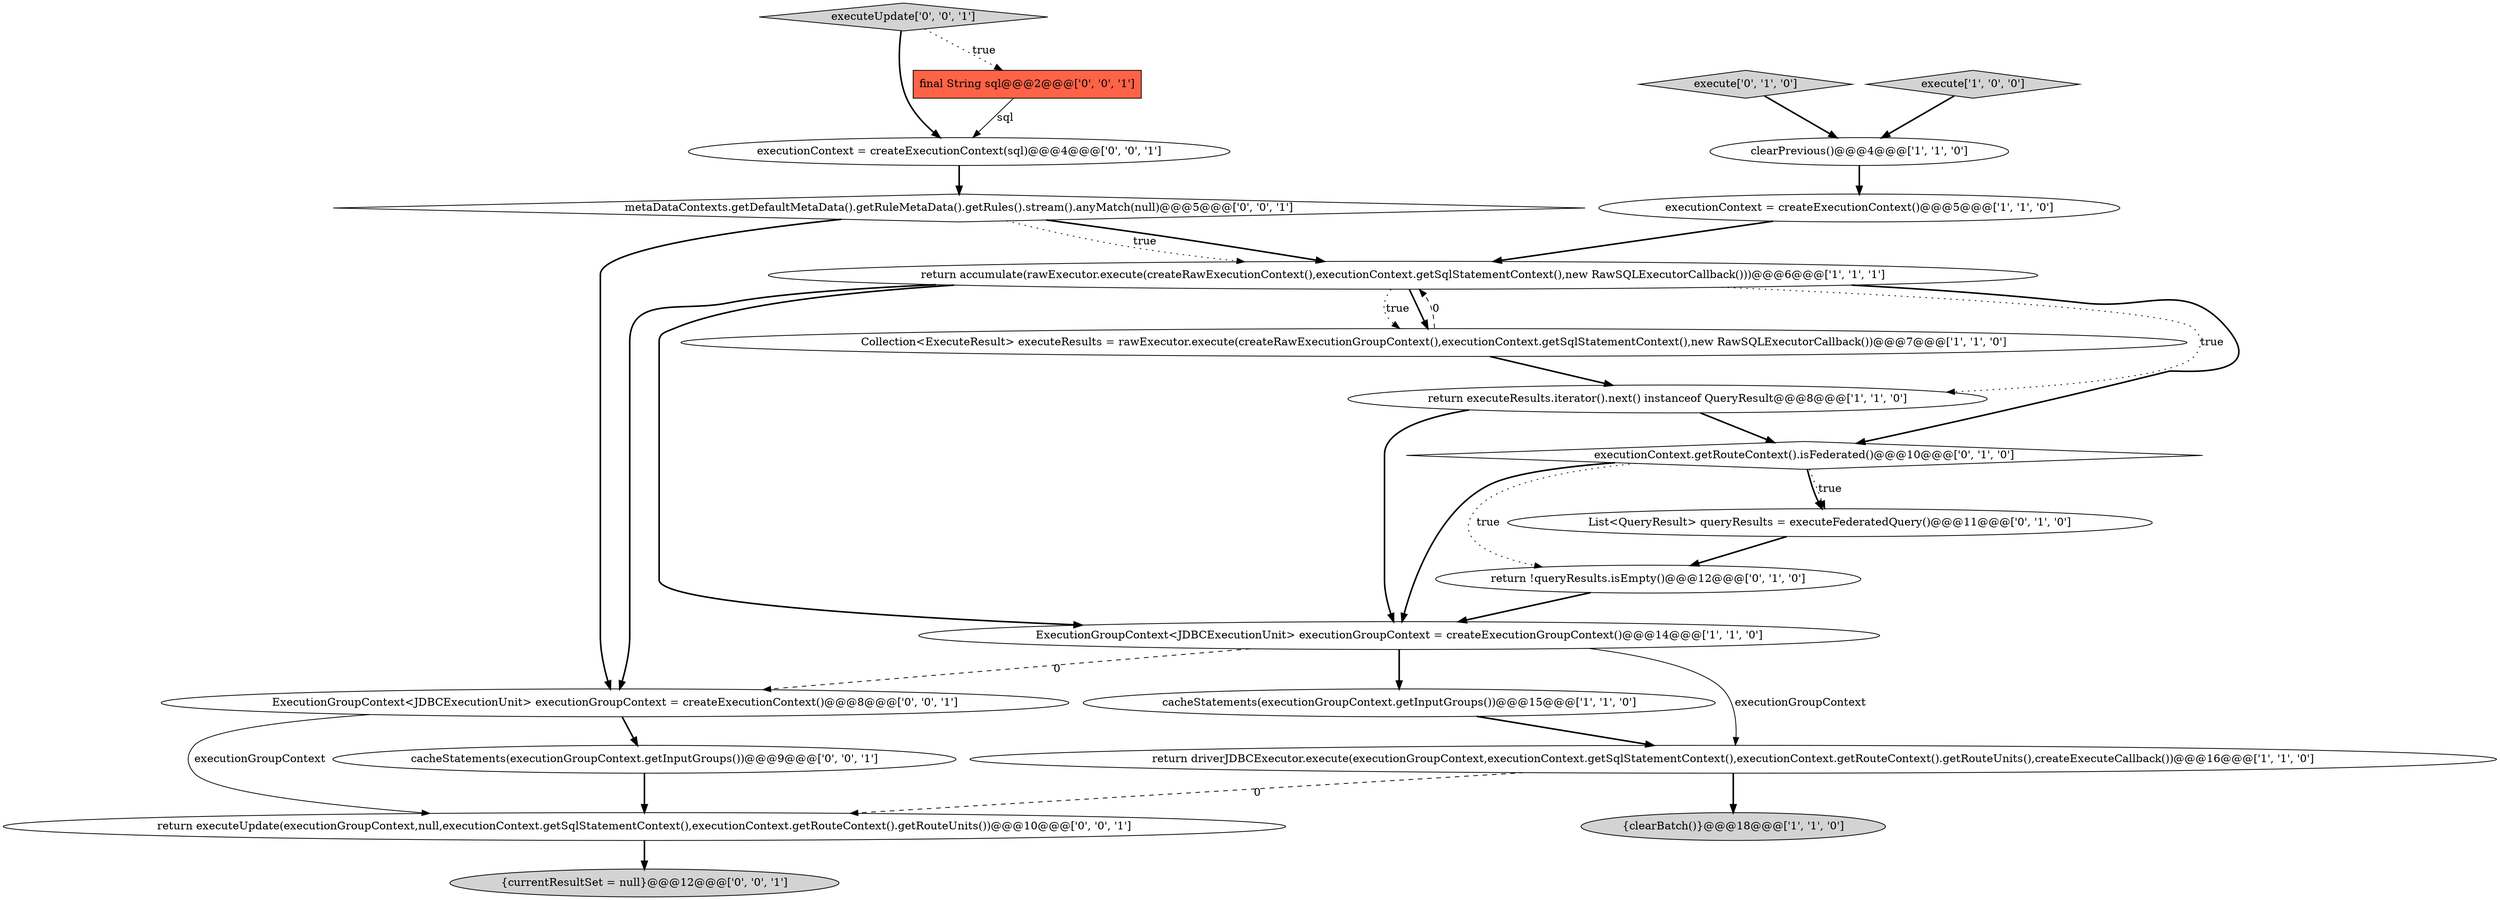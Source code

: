 digraph {
15 [style = filled, label = "ExecutionGroupContext<JDBCExecutionUnit> executionGroupContext = createExecutionContext()@@@8@@@['0', '0', '1']", fillcolor = white, shape = ellipse image = "AAA0AAABBB3BBB"];
16 [style = filled, label = "return executeUpdate(executionGroupContext,null,executionContext.getSqlStatementContext(),executionContext.getRouteContext().getRouteUnits())@@@10@@@['0', '0', '1']", fillcolor = white, shape = ellipse image = "AAA0AAABBB3BBB"];
6 [style = filled, label = "cacheStatements(executionGroupContext.getInputGroups())@@@15@@@['1', '1', '0']", fillcolor = white, shape = ellipse image = "AAA0AAABBB1BBB"];
12 [style = filled, label = "List<QueryResult> queryResults = executeFederatedQuery()@@@11@@@['0', '1', '0']", fillcolor = white, shape = ellipse image = "AAA1AAABBB2BBB"];
0 [style = filled, label = "return driverJDBCExecutor.execute(executionGroupContext,executionContext.getSqlStatementContext(),executionContext.getRouteContext().getRouteUnits(),createExecuteCallback())@@@16@@@['1', '1', '0']", fillcolor = white, shape = ellipse image = "AAA0AAABBB1BBB"];
5 [style = filled, label = "return accumulate(rawExecutor.execute(createRawExecutionContext(),executionContext.getSqlStatementContext(),new RawSQLExecutorCallback()))@@@6@@@['1', '1', '1']", fillcolor = white, shape = ellipse image = "AAA0AAABBB1BBB"];
8 [style = filled, label = "return executeResults.iterator().next() instanceof QueryResult@@@8@@@['1', '1', '0']", fillcolor = white, shape = ellipse image = "AAA0AAABBB1BBB"];
21 [style = filled, label = "{currentResultSet = null}@@@12@@@['0', '0', '1']", fillcolor = lightgray, shape = ellipse image = "AAA0AAABBB3BBB"];
13 [style = filled, label = "executionContext.getRouteContext().isFederated()@@@10@@@['0', '1', '0']", fillcolor = white, shape = diamond image = "AAA1AAABBB2BBB"];
11 [style = filled, label = "return !queryResults.isEmpty()@@@12@@@['0', '1', '0']", fillcolor = white, shape = ellipse image = "AAA1AAABBB2BBB"];
1 [style = filled, label = "ExecutionGroupContext<JDBCExecutionUnit> executionGroupContext = createExecutionGroupContext()@@@14@@@['1', '1', '0']", fillcolor = white, shape = ellipse image = "AAA0AAABBB1BBB"];
2 [style = filled, label = "clearPrevious()@@@4@@@['1', '1', '0']", fillcolor = white, shape = ellipse image = "AAA0AAABBB1BBB"];
14 [style = filled, label = "executionContext = createExecutionContext(sql)@@@4@@@['0', '0', '1']", fillcolor = white, shape = ellipse image = "AAA0AAABBB3BBB"];
3 [style = filled, label = "{clearBatch()}@@@18@@@['1', '1', '0']", fillcolor = lightgray, shape = ellipse image = "AAA0AAABBB1BBB"];
18 [style = filled, label = "executeUpdate['0', '0', '1']", fillcolor = lightgray, shape = diamond image = "AAA0AAABBB3BBB"];
9 [style = filled, label = "executionContext = createExecutionContext()@@@5@@@['1', '1', '0']", fillcolor = white, shape = ellipse image = "AAA0AAABBB1BBB"];
10 [style = filled, label = "execute['0', '1', '0']", fillcolor = lightgray, shape = diamond image = "AAA0AAABBB2BBB"];
20 [style = filled, label = "cacheStatements(executionGroupContext.getInputGroups())@@@9@@@['0', '0', '1']", fillcolor = white, shape = ellipse image = "AAA0AAABBB3BBB"];
4 [style = filled, label = "Collection<ExecuteResult> executeResults = rawExecutor.execute(createRawExecutionGroupContext(),executionContext.getSqlStatementContext(),new RawSQLExecutorCallback())@@@7@@@['1', '1', '0']", fillcolor = white, shape = ellipse image = "AAA0AAABBB1BBB"];
17 [style = filled, label = "final String sql@@@2@@@['0', '0', '1']", fillcolor = tomato, shape = box image = "AAA0AAABBB3BBB"];
19 [style = filled, label = "metaDataContexts.getDefaultMetaData().getRuleMetaData().getRules().stream().anyMatch(null)@@@5@@@['0', '0', '1']", fillcolor = white, shape = diamond image = "AAA0AAABBB3BBB"];
7 [style = filled, label = "execute['1', '0', '0']", fillcolor = lightgray, shape = diamond image = "AAA0AAABBB1BBB"];
5->8 [style = dotted, label="true"];
10->2 [style = bold, label=""];
20->16 [style = bold, label=""];
19->5 [style = bold, label=""];
5->1 [style = bold, label=""];
6->0 [style = bold, label=""];
13->11 [style = dotted, label="true"];
19->15 [style = bold, label=""];
5->4 [style = dotted, label="true"];
19->5 [style = dotted, label="true"];
17->14 [style = solid, label="sql"];
11->1 [style = bold, label=""];
4->8 [style = bold, label=""];
0->3 [style = bold, label=""];
14->19 [style = bold, label=""];
15->16 [style = solid, label="executionGroupContext"];
1->6 [style = bold, label=""];
5->4 [style = bold, label=""];
5->13 [style = bold, label=""];
8->1 [style = bold, label=""];
0->16 [style = dashed, label="0"];
2->9 [style = bold, label=""];
13->12 [style = bold, label=""];
18->17 [style = dotted, label="true"];
16->21 [style = bold, label=""];
4->5 [style = dashed, label="0"];
8->13 [style = bold, label=""];
1->15 [style = dashed, label="0"];
15->20 [style = bold, label=""];
13->1 [style = bold, label=""];
1->0 [style = solid, label="executionGroupContext"];
12->11 [style = bold, label=""];
18->14 [style = bold, label=""];
13->12 [style = dotted, label="true"];
9->5 [style = bold, label=""];
5->15 [style = bold, label=""];
7->2 [style = bold, label=""];
}
